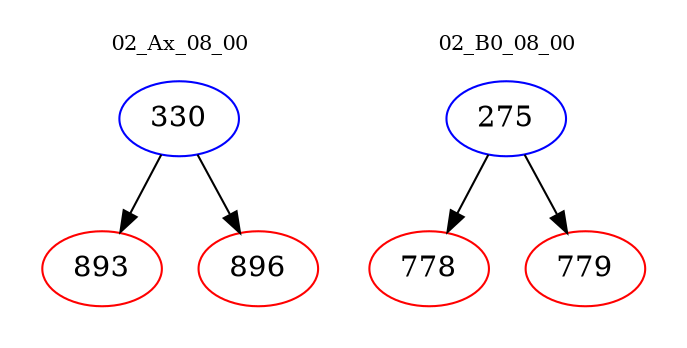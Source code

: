 digraph{
subgraph cluster_0 {
color = white
label = "02_Ax_08_00";
fontsize=10;
T0_330 [label="330", color="blue"]
T0_330 -> T0_893 [color="black"]
T0_893 [label="893", color="red"]
T0_330 -> T0_896 [color="black"]
T0_896 [label="896", color="red"]
}
subgraph cluster_1 {
color = white
label = "02_B0_08_00";
fontsize=10;
T1_275 [label="275", color="blue"]
T1_275 -> T1_778 [color="black"]
T1_778 [label="778", color="red"]
T1_275 -> T1_779 [color="black"]
T1_779 [label="779", color="red"]
}
}
